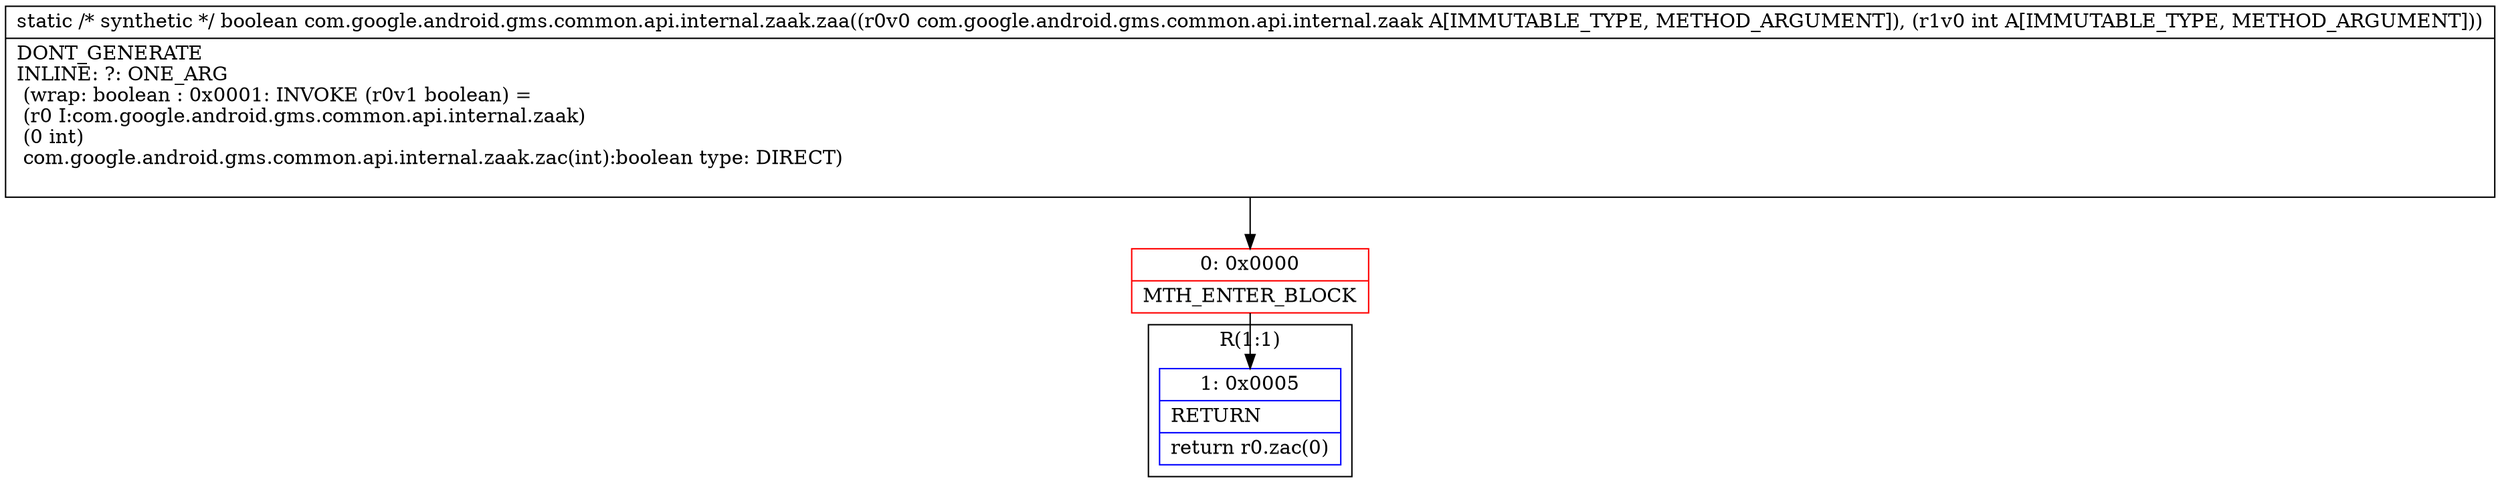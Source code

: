 digraph "CFG forcom.google.android.gms.common.api.internal.zaak.zaa(Lcom\/google\/android\/gms\/common\/api\/internal\/zaak;I)Z" {
subgraph cluster_Region_1237257160 {
label = "R(1:1)";
node [shape=record,color=blue];
Node_1 [shape=record,label="{1\:\ 0x0005|RETURN\l|return r0.zac(0)\l}"];
}
Node_0 [shape=record,color=red,label="{0\:\ 0x0000|MTH_ENTER_BLOCK\l}"];
MethodNode[shape=record,label="{static \/* synthetic *\/ boolean com.google.android.gms.common.api.internal.zaak.zaa((r0v0 com.google.android.gms.common.api.internal.zaak A[IMMUTABLE_TYPE, METHOD_ARGUMENT]), (r1v0 int A[IMMUTABLE_TYPE, METHOD_ARGUMENT]))  | DONT_GENERATE\lINLINE: ?: ONE_ARG  \l  (wrap: boolean : 0x0001: INVOKE  (r0v1 boolean) = \l  (r0 I:com.google.android.gms.common.api.internal.zaak)\l  (0 int)\l com.google.android.gms.common.api.internal.zaak.zac(int):boolean type: DIRECT)\l\l}"];
MethodNode -> Node_0;
Node_0 -> Node_1;
}

